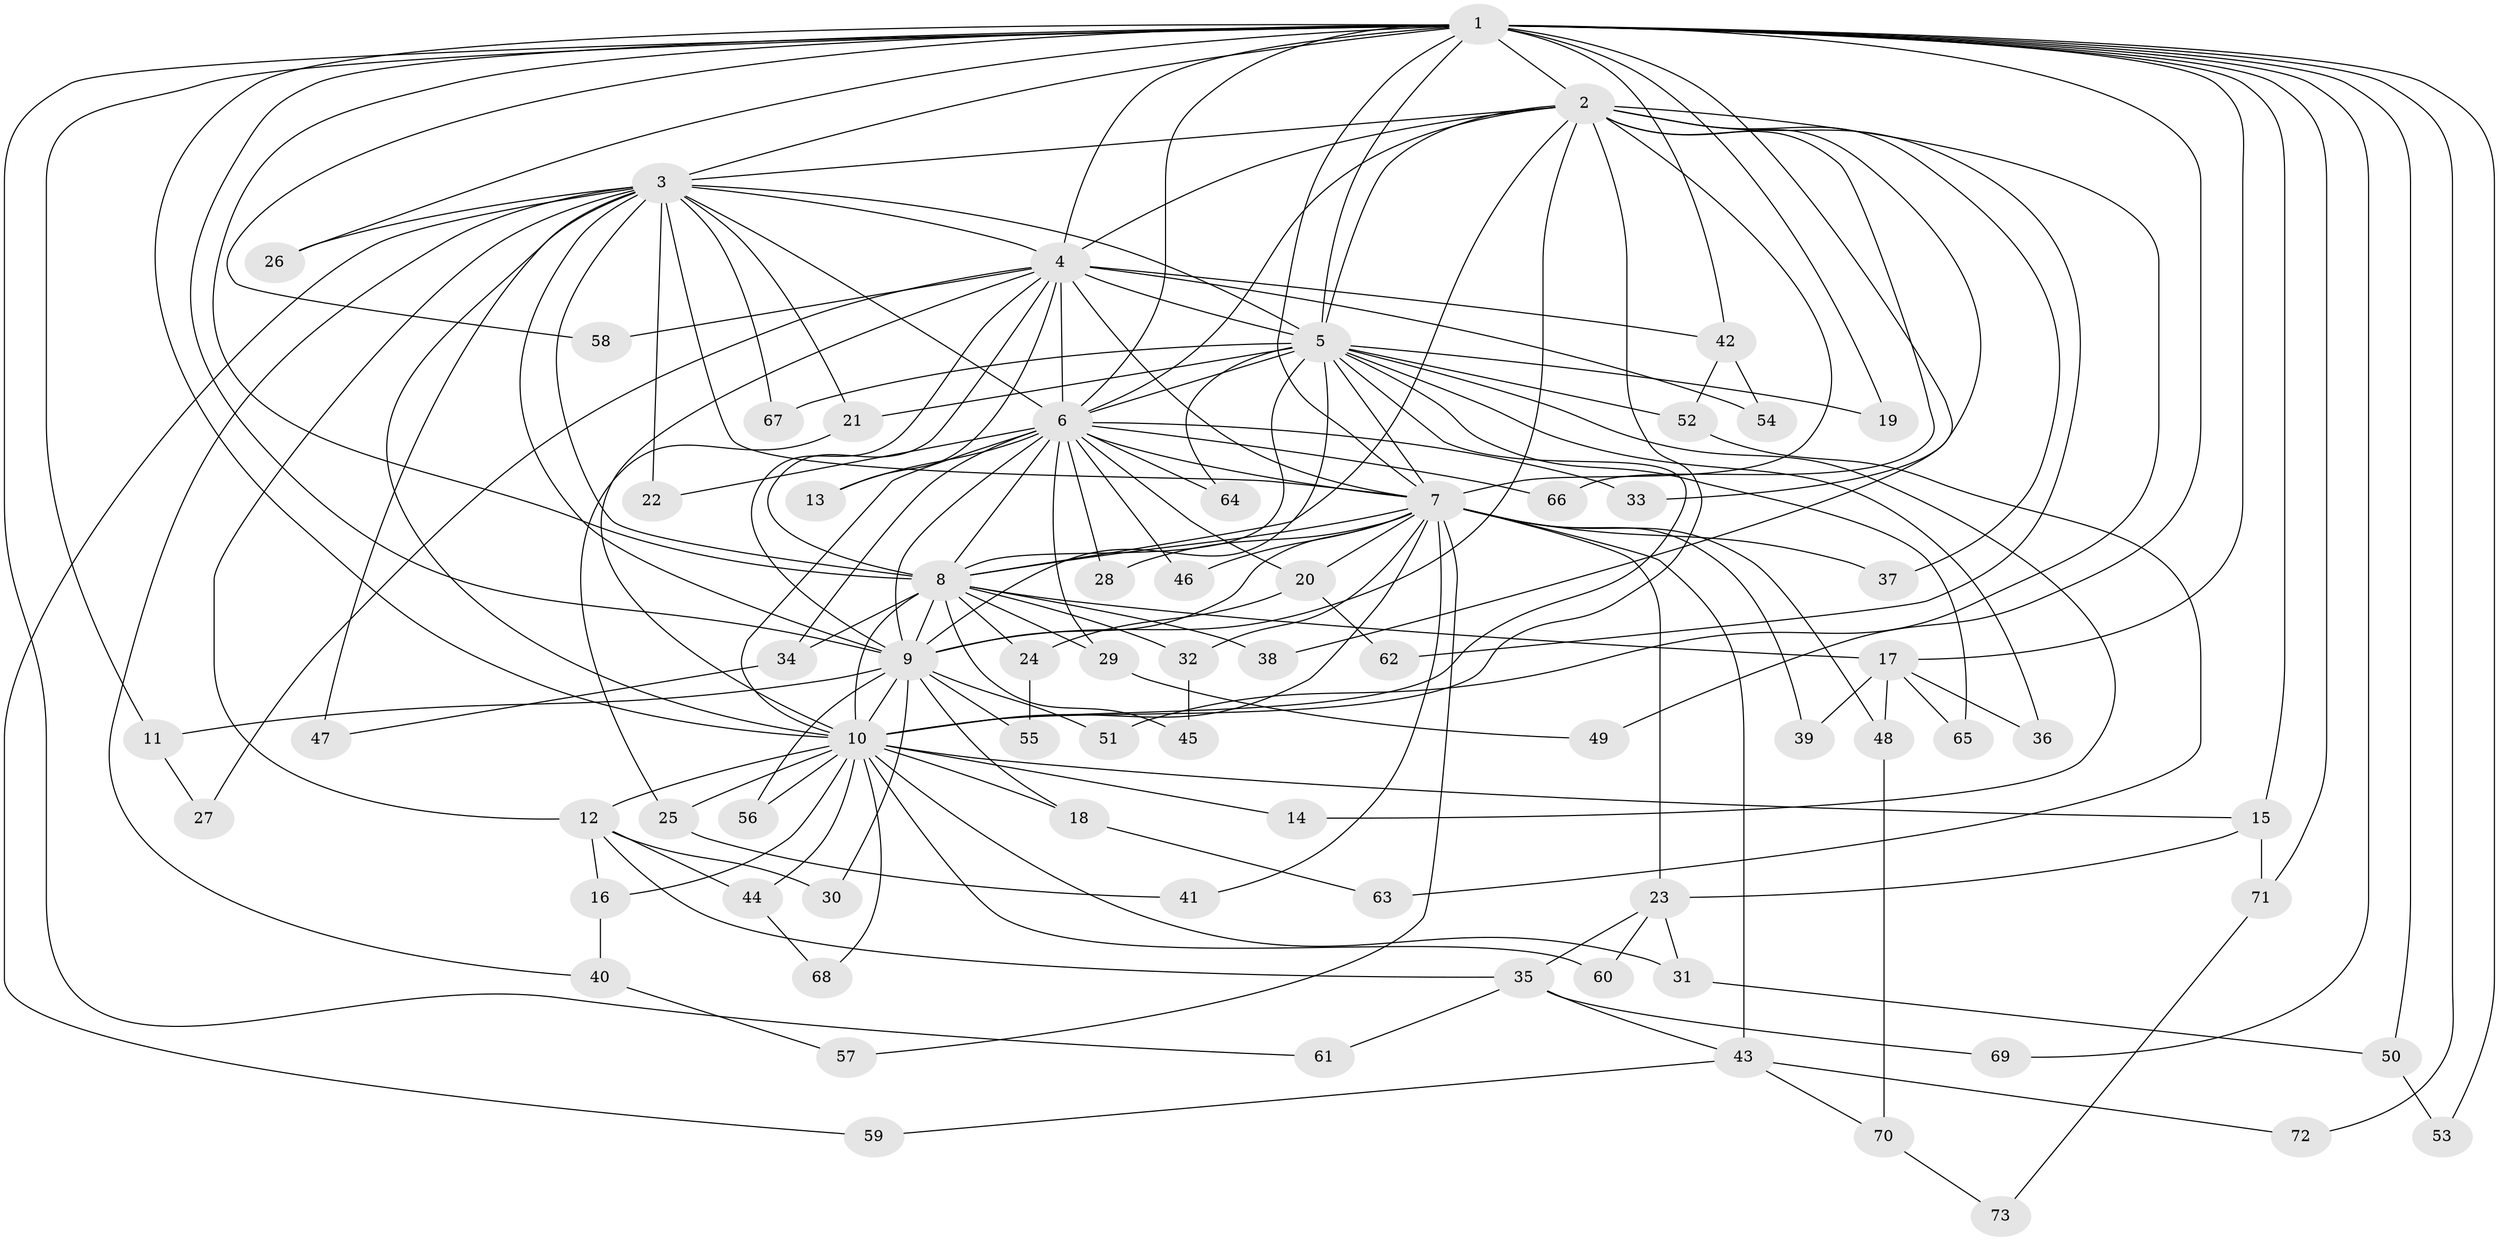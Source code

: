 // Generated by graph-tools (version 1.1) at 2025/11/02/27/25 16:11:03]
// undirected, 73 vertices, 171 edges
graph export_dot {
graph [start="1"]
  node [color=gray90,style=filled];
  1;
  2;
  3;
  4;
  5;
  6;
  7;
  8;
  9;
  10;
  11;
  12;
  13;
  14;
  15;
  16;
  17;
  18;
  19;
  20;
  21;
  22;
  23;
  24;
  25;
  26;
  27;
  28;
  29;
  30;
  31;
  32;
  33;
  34;
  35;
  36;
  37;
  38;
  39;
  40;
  41;
  42;
  43;
  44;
  45;
  46;
  47;
  48;
  49;
  50;
  51;
  52;
  53;
  54;
  55;
  56;
  57;
  58;
  59;
  60;
  61;
  62;
  63;
  64;
  65;
  66;
  67;
  68;
  69;
  70;
  71;
  72;
  73;
  1 -- 2;
  1 -- 3;
  1 -- 4;
  1 -- 5;
  1 -- 6;
  1 -- 7;
  1 -- 8;
  1 -- 9;
  1 -- 10;
  1 -- 11;
  1 -- 15;
  1 -- 17;
  1 -- 19;
  1 -- 26;
  1 -- 33;
  1 -- 42;
  1 -- 49;
  1 -- 50;
  1 -- 53;
  1 -- 58;
  1 -- 61;
  1 -- 69;
  1 -- 71;
  1 -- 72;
  2 -- 3;
  2 -- 4;
  2 -- 5;
  2 -- 6;
  2 -- 7;
  2 -- 8;
  2 -- 9;
  2 -- 10;
  2 -- 37;
  2 -- 38;
  2 -- 51;
  2 -- 62;
  2 -- 66;
  3 -- 4;
  3 -- 5;
  3 -- 6;
  3 -- 7;
  3 -- 8;
  3 -- 9;
  3 -- 10;
  3 -- 12;
  3 -- 21;
  3 -- 22;
  3 -- 26;
  3 -- 40;
  3 -- 47;
  3 -- 59;
  3 -- 67;
  4 -- 5;
  4 -- 6;
  4 -- 7;
  4 -- 8;
  4 -- 9;
  4 -- 10;
  4 -- 13;
  4 -- 27;
  4 -- 42;
  4 -- 54;
  4 -- 58;
  5 -- 6;
  5 -- 7;
  5 -- 8;
  5 -- 9;
  5 -- 10;
  5 -- 14;
  5 -- 19;
  5 -- 21;
  5 -- 36;
  5 -- 52;
  5 -- 64;
  5 -- 65;
  5 -- 67;
  6 -- 7;
  6 -- 8;
  6 -- 9;
  6 -- 10;
  6 -- 13;
  6 -- 20;
  6 -- 22;
  6 -- 28;
  6 -- 29;
  6 -- 33;
  6 -- 34;
  6 -- 46;
  6 -- 64;
  6 -- 66;
  7 -- 8;
  7 -- 9;
  7 -- 10;
  7 -- 20;
  7 -- 23;
  7 -- 28;
  7 -- 32;
  7 -- 37;
  7 -- 39;
  7 -- 41;
  7 -- 43;
  7 -- 46;
  7 -- 48;
  7 -- 57;
  8 -- 9;
  8 -- 10;
  8 -- 17;
  8 -- 24;
  8 -- 29;
  8 -- 32;
  8 -- 34;
  8 -- 38;
  8 -- 45;
  9 -- 10;
  9 -- 11;
  9 -- 18;
  9 -- 30;
  9 -- 51;
  9 -- 55;
  9 -- 56;
  10 -- 12;
  10 -- 14;
  10 -- 15;
  10 -- 16;
  10 -- 18;
  10 -- 25;
  10 -- 31;
  10 -- 44;
  10 -- 56;
  10 -- 60;
  10 -- 68;
  11 -- 27;
  12 -- 16;
  12 -- 30;
  12 -- 35;
  12 -- 44;
  15 -- 23;
  15 -- 71;
  16 -- 40;
  17 -- 36;
  17 -- 39;
  17 -- 48;
  17 -- 65;
  18 -- 63;
  20 -- 24;
  20 -- 62;
  21 -- 25;
  23 -- 31;
  23 -- 35;
  23 -- 60;
  24 -- 55;
  25 -- 41;
  29 -- 49;
  31 -- 50;
  32 -- 45;
  34 -- 47;
  35 -- 43;
  35 -- 61;
  35 -- 69;
  40 -- 57;
  42 -- 52;
  42 -- 54;
  43 -- 59;
  43 -- 70;
  43 -- 72;
  44 -- 68;
  48 -- 70;
  50 -- 53;
  52 -- 63;
  70 -- 73;
  71 -- 73;
}
